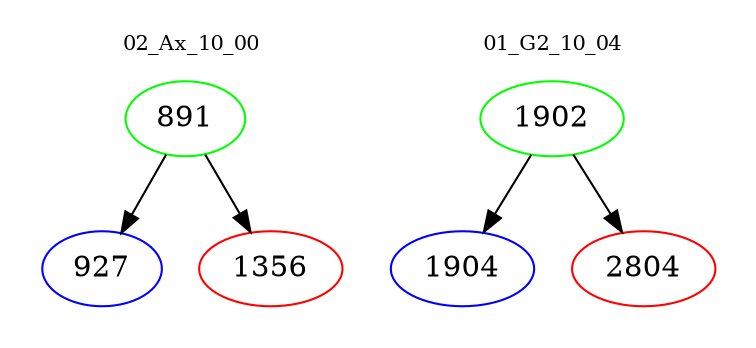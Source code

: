 digraph{
subgraph cluster_0 {
color = white
label = "02_Ax_10_00";
fontsize=10;
T0_891 [label="891", color="green"]
T0_891 -> T0_927 [color="black"]
T0_927 [label="927", color="blue"]
T0_891 -> T0_1356 [color="black"]
T0_1356 [label="1356", color="red"]
}
subgraph cluster_1 {
color = white
label = "01_G2_10_04";
fontsize=10;
T1_1902 [label="1902", color="green"]
T1_1902 -> T1_1904 [color="black"]
T1_1904 [label="1904", color="blue"]
T1_1902 -> T1_2804 [color="black"]
T1_2804 [label="2804", color="red"]
}
}

